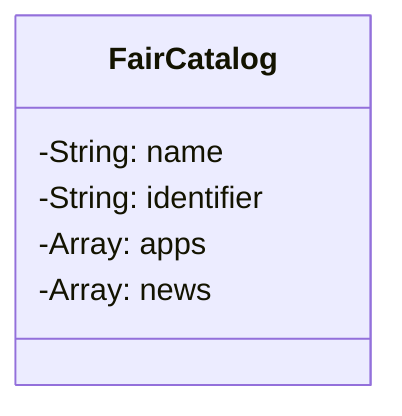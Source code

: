 classDiagram
    class FairCatalog {
        -String: name
        -String: identifier
        -Array<AppRelease>: apps
        -Array<NewsPost>: news
    }